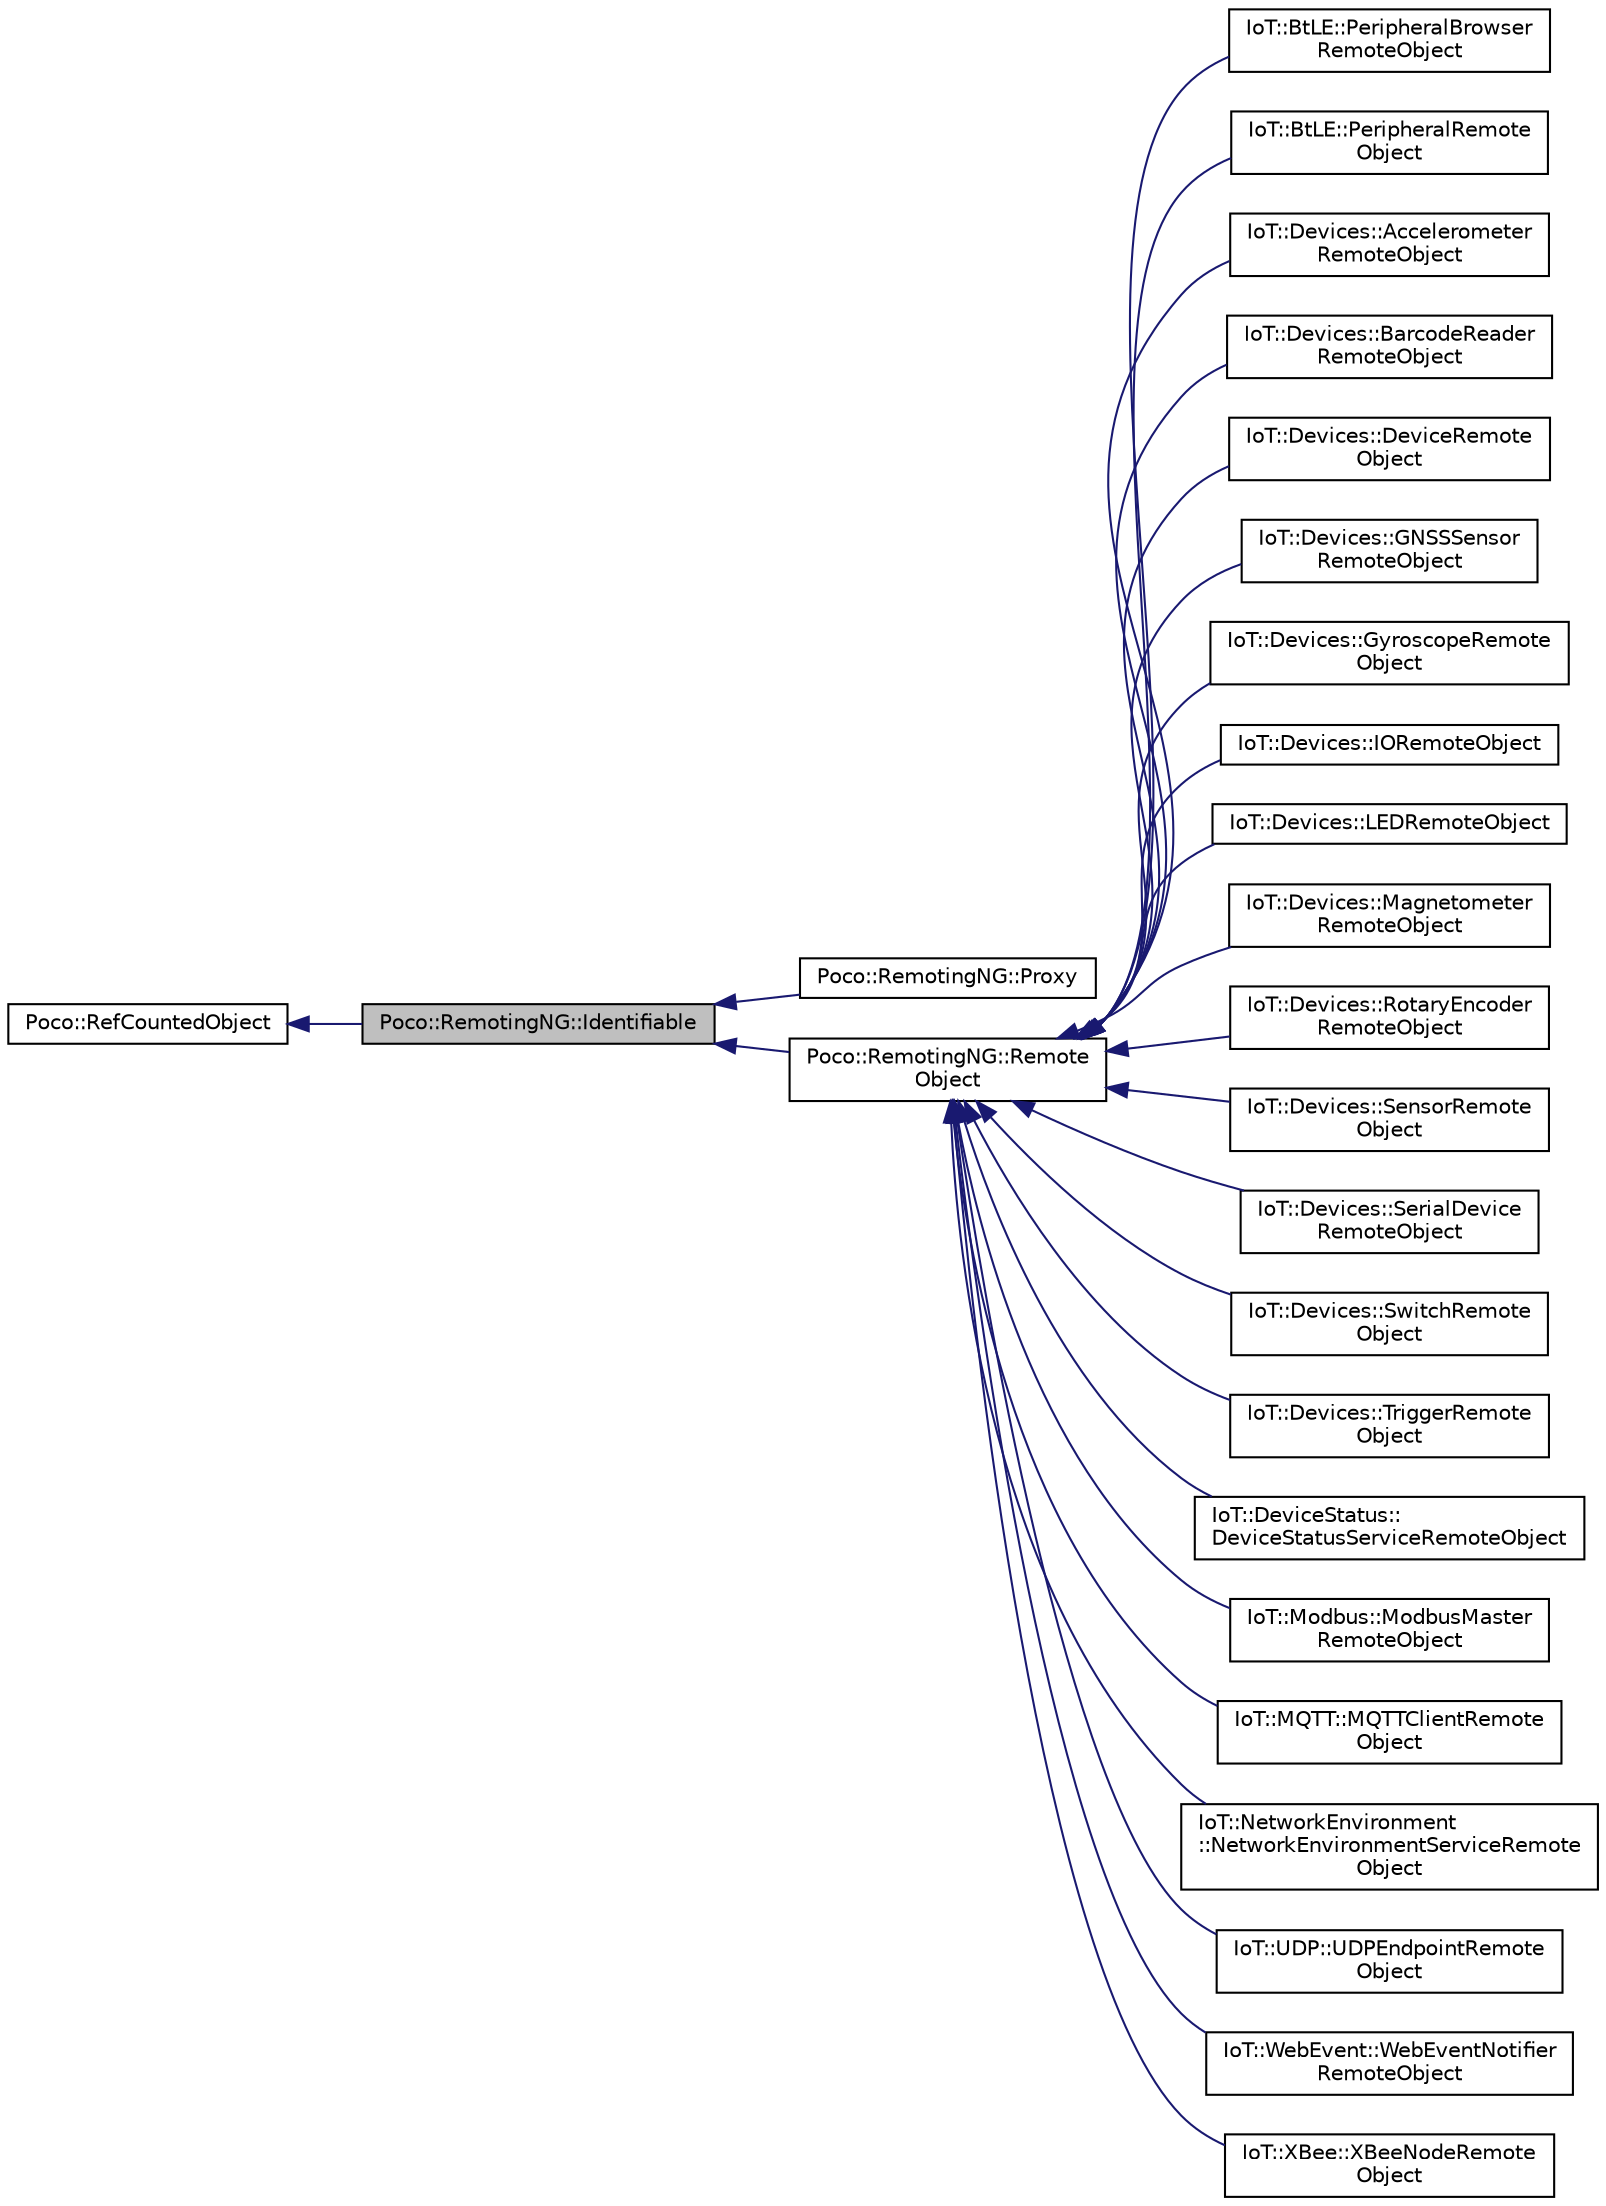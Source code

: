 digraph "Poco::RemotingNG::Identifiable"
{
 // LATEX_PDF_SIZE
  edge [fontname="Helvetica",fontsize="10",labelfontname="Helvetica",labelfontsize="10"];
  node [fontname="Helvetica",fontsize="10",shape=record];
  rankdir="LR";
  Node1 [label="Poco::RemotingNG::Identifiable",height=0.2,width=0.4,color="black", fillcolor="grey75", style="filled", fontcolor="black",tooltip=" "];
  Node2 -> Node1 [dir="back",color="midnightblue",fontsize="10",style="solid"];
  Node2 [label="Poco::RefCountedObject",height=0.2,width=0.4,color="black", fillcolor="white", style="filled",URL="$classPoco_1_1RefCountedObject.html",tooltip=" "];
  Node1 -> Node3 [dir="back",color="midnightblue",fontsize="10",style="solid"];
  Node3 [label="Poco::RemotingNG::Proxy",height=0.2,width=0.4,color="black", fillcolor="white", style="filled",URL="$classPoco_1_1RemotingNG_1_1Proxy.html",tooltip=" "];
  Node1 -> Node4 [dir="back",color="midnightblue",fontsize="10",style="solid"];
  Node4 [label="Poco::RemotingNG::Remote\lObject",height=0.2,width=0.4,color="black", fillcolor="white", style="filled",URL="$classPoco_1_1RemotingNG_1_1RemoteObject.html",tooltip=" "];
  Node4 -> Node5 [dir="back",color="midnightblue",fontsize="10",style="solid"];
  Node5 [label="IoT::BtLE::PeripheralBrowser\lRemoteObject",height=0.2,width=0.4,color="black", fillcolor="white", style="filled",URL="$classIoT_1_1BtLE_1_1PeripheralBrowserRemoteObject.html",tooltip="This class provides browsing for available Bluetooth LE devices."];
  Node4 -> Node6 [dir="back",color="midnightblue",fontsize="10",style="solid"];
  Node6 [label="IoT::BtLE::PeripheralRemote\lObject",height=0.2,width=0.4,color="black", fillcolor="white", style="filled",URL="$classIoT_1_1BtLE_1_1PeripheralRemoteObject.html",tooltip=" "];
  Node4 -> Node7 [dir="back",color="midnightblue",fontsize="10",style="solid"];
  Node7 [label="IoT::Devices::Accelerometer\lRemoteObject",height=0.2,width=0.4,color="black", fillcolor="white", style="filled",URL="$classIoT_1_1Devices_1_1AccelerometerRemoteObject.html",tooltip="The interface for three-axis Accelerometers."];
  Node4 -> Node8 [dir="back",color="midnightblue",fontsize="10",style="solid"];
  Node8 [label="IoT::Devices::BarcodeReader\lRemoteObject",height=0.2,width=0.4,color="black", fillcolor="white", style="filled",URL="$classIoT_1_1Devices_1_1BarcodeReaderRemoteObject.html",tooltip=" "];
  Node4 -> Node9 [dir="back",color="midnightblue",fontsize="10",style="solid"];
  Node9 [label="IoT::Devices::DeviceRemote\lObject",height=0.2,width=0.4,color="black", fillcolor="white", style="filled",URL="$classIoT_1_1Devices_1_1DeviceRemoteObject.html",tooltip=" "];
  Node4 -> Node10 [dir="back",color="midnightblue",fontsize="10",style="solid"];
  Node10 [label="IoT::Devices::GNSSSensor\lRemoteObject",height=0.2,width=0.4,color="black", fillcolor="white", style="filled",URL="$classIoT_1_1Devices_1_1GNSSSensorRemoteObject.html",tooltip=" "];
  Node4 -> Node11 [dir="back",color="midnightblue",fontsize="10",style="solid"];
  Node11 [label="IoT::Devices::GyroscopeRemote\lObject",height=0.2,width=0.4,color="black", fillcolor="white", style="filled",URL="$classIoT_1_1Devices_1_1GyroscopeRemoteObject.html",tooltip="The interface for three-axis Gyroscopes."];
  Node4 -> Node12 [dir="back",color="midnightblue",fontsize="10",style="solid"];
  Node12 [label="IoT::Devices::IORemoteObject",height=0.2,width=0.4,color="black", fillcolor="white", style="filled",URL="$classIoT_1_1Devices_1_1IORemoteObject.html",tooltip=" "];
  Node4 -> Node13 [dir="back",color="midnightblue",fontsize="10",style="solid"];
  Node13 [label="IoT::Devices::LEDRemoteObject",height=0.2,width=0.4,color="black", fillcolor="white", style="filled",URL="$classIoT_1_1Devices_1_1LEDRemoteObject.html",tooltip=" "];
  Node4 -> Node14 [dir="back",color="midnightblue",fontsize="10",style="solid"];
  Node14 [label="IoT::Devices::Magnetometer\lRemoteObject",height=0.2,width=0.4,color="black", fillcolor="white", style="filled",URL="$classIoT_1_1Devices_1_1MagnetometerRemoteObject.html",tooltip="The interface for three-axis Magnetometers."];
  Node4 -> Node15 [dir="back",color="midnightblue",fontsize="10",style="solid"];
  Node15 [label="IoT::Devices::RotaryEncoder\lRemoteObject",height=0.2,width=0.4,color="black", fillcolor="white", style="filled",URL="$classIoT_1_1Devices_1_1RotaryEncoderRemoteObject.html",tooltip="A rotary encoder with an optional push button."];
  Node4 -> Node16 [dir="back",color="midnightblue",fontsize="10",style="solid"];
  Node16 [label="IoT::Devices::SensorRemote\lObject",height=0.2,width=0.4,color="black", fillcolor="white", style="filled",URL="$classIoT_1_1Devices_1_1SensorRemoteObject.html",tooltip=" "];
  Node4 -> Node17 [dir="back",color="midnightblue",fontsize="10",style="solid"];
  Node17 [label="IoT::Devices::SerialDevice\lRemoteObject",height=0.2,width=0.4,color="black", fillcolor="white", style="filled",URL="$classIoT_1_1Devices_1_1SerialDeviceRemoteObject.html",tooltip=" "];
  Node4 -> Node18 [dir="back",color="midnightblue",fontsize="10",style="solid"];
  Node18 [label="IoT::Devices::SwitchRemote\lObject",height=0.2,width=0.4,color="black", fillcolor="white", style="filled",URL="$classIoT_1_1Devices_1_1SwitchRemoteObject.html",tooltip=" "];
  Node4 -> Node19 [dir="back",color="midnightblue",fontsize="10",style="solid"];
  Node19 [label="IoT::Devices::TriggerRemote\lObject",height=0.2,width=0.4,color="black", fillcolor="white", style="filled",URL="$classIoT_1_1Devices_1_1TriggerRemoteObject.html",tooltip=" "];
  Node4 -> Node20 [dir="back",color="midnightblue",fontsize="10",style="solid"];
  Node20 [label="IoT::DeviceStatus::\lDeviceStatusServiceRemoteObject",height=0.2,width=0.4,color="black", fillcolor="white", style="filled",URL="$classIoT_1_1DeviceStatus_1_1DeviceStatusServiceRemoteObject.html",tooltip=" "];
  Node4 -> Node21 [dir="back",color="midnightblue",fontsize="10",style="solid"];
  Node21 [label="IoT::Modbus::ModbusMaster\lRemoteObject",height=0.2,width=0.4,color="black", fillcolor="white", style="filled",URL="$classIoT_1_1Modbus_1_1ModbusMasterRemoteObject.html",tooltip=" "];
  Node4 -> Node22 [dir="back",color="midnightblue",fontsize="10",style="solid"];
  Node22 [label="IoT::MQTT::MQTTClientRemote\lObject",height=0.2,width=0.4,color="black", fillcolor="white", style="filled",URL="$classIoT_1_1MQTT_1_1MQTTClientRemoteObject.html",tooltip=" "];
  Node4 -> Node23 [dir="back",color="midnightblue",fontsize="10",style="solid"];
  Node23 [label="IoT::NetworkEnvironment\l::NetworkEnvironmentServiceRemote\lObject",height=0.2,width=0.4,color="black", fillcolor="white", style="filled",URL="$classIoT_1_1NetworkEnvironment_1_1NetworkEnvironmentServiceRemoteObject.html",tooltip=" "];
  Node4 -> Node24 [dir="back",color="midnightblue",fontsize="10",style="solid"];
  Node24 [label="IoT::UDP::UDPEndpointRemote\lObject",height=0.2,width=0.4,color="black", fillcolor="white", style="filled",URL="$classIoT_1_1UDP_1_1UDPEndpointRemoteObject.html",tooltip="The UDPEndpoint is used to receive and send UDP packets."];
  Node4 -> Node25 [dir="back",color="midnightblue",fontsize="10",style="solid"];
  Node25 [label="IoT::WebEvent::WebEventNotifier\lRemoteObject",height=0.2,width=0.4,color="black", fillcolor="white", style="filled",URL="$classIoT_1_1WebEvent_1_1WebEventNotifierRemoteObject.html",tooltip=" "];
  Node4 -> Node26 [dir="back",color="midnightblue",fontsize="10",style="solid"];
  Node26 [label="IoT::XBee::XBeeNodeRemote\lObject",height=0.2,width=0.4,color="black", fillcolor="white", style="filled",URL="$classIoT_1_1XBee_1_1XBeeNodeRemoteObject.html",tooltip=" "];
}
